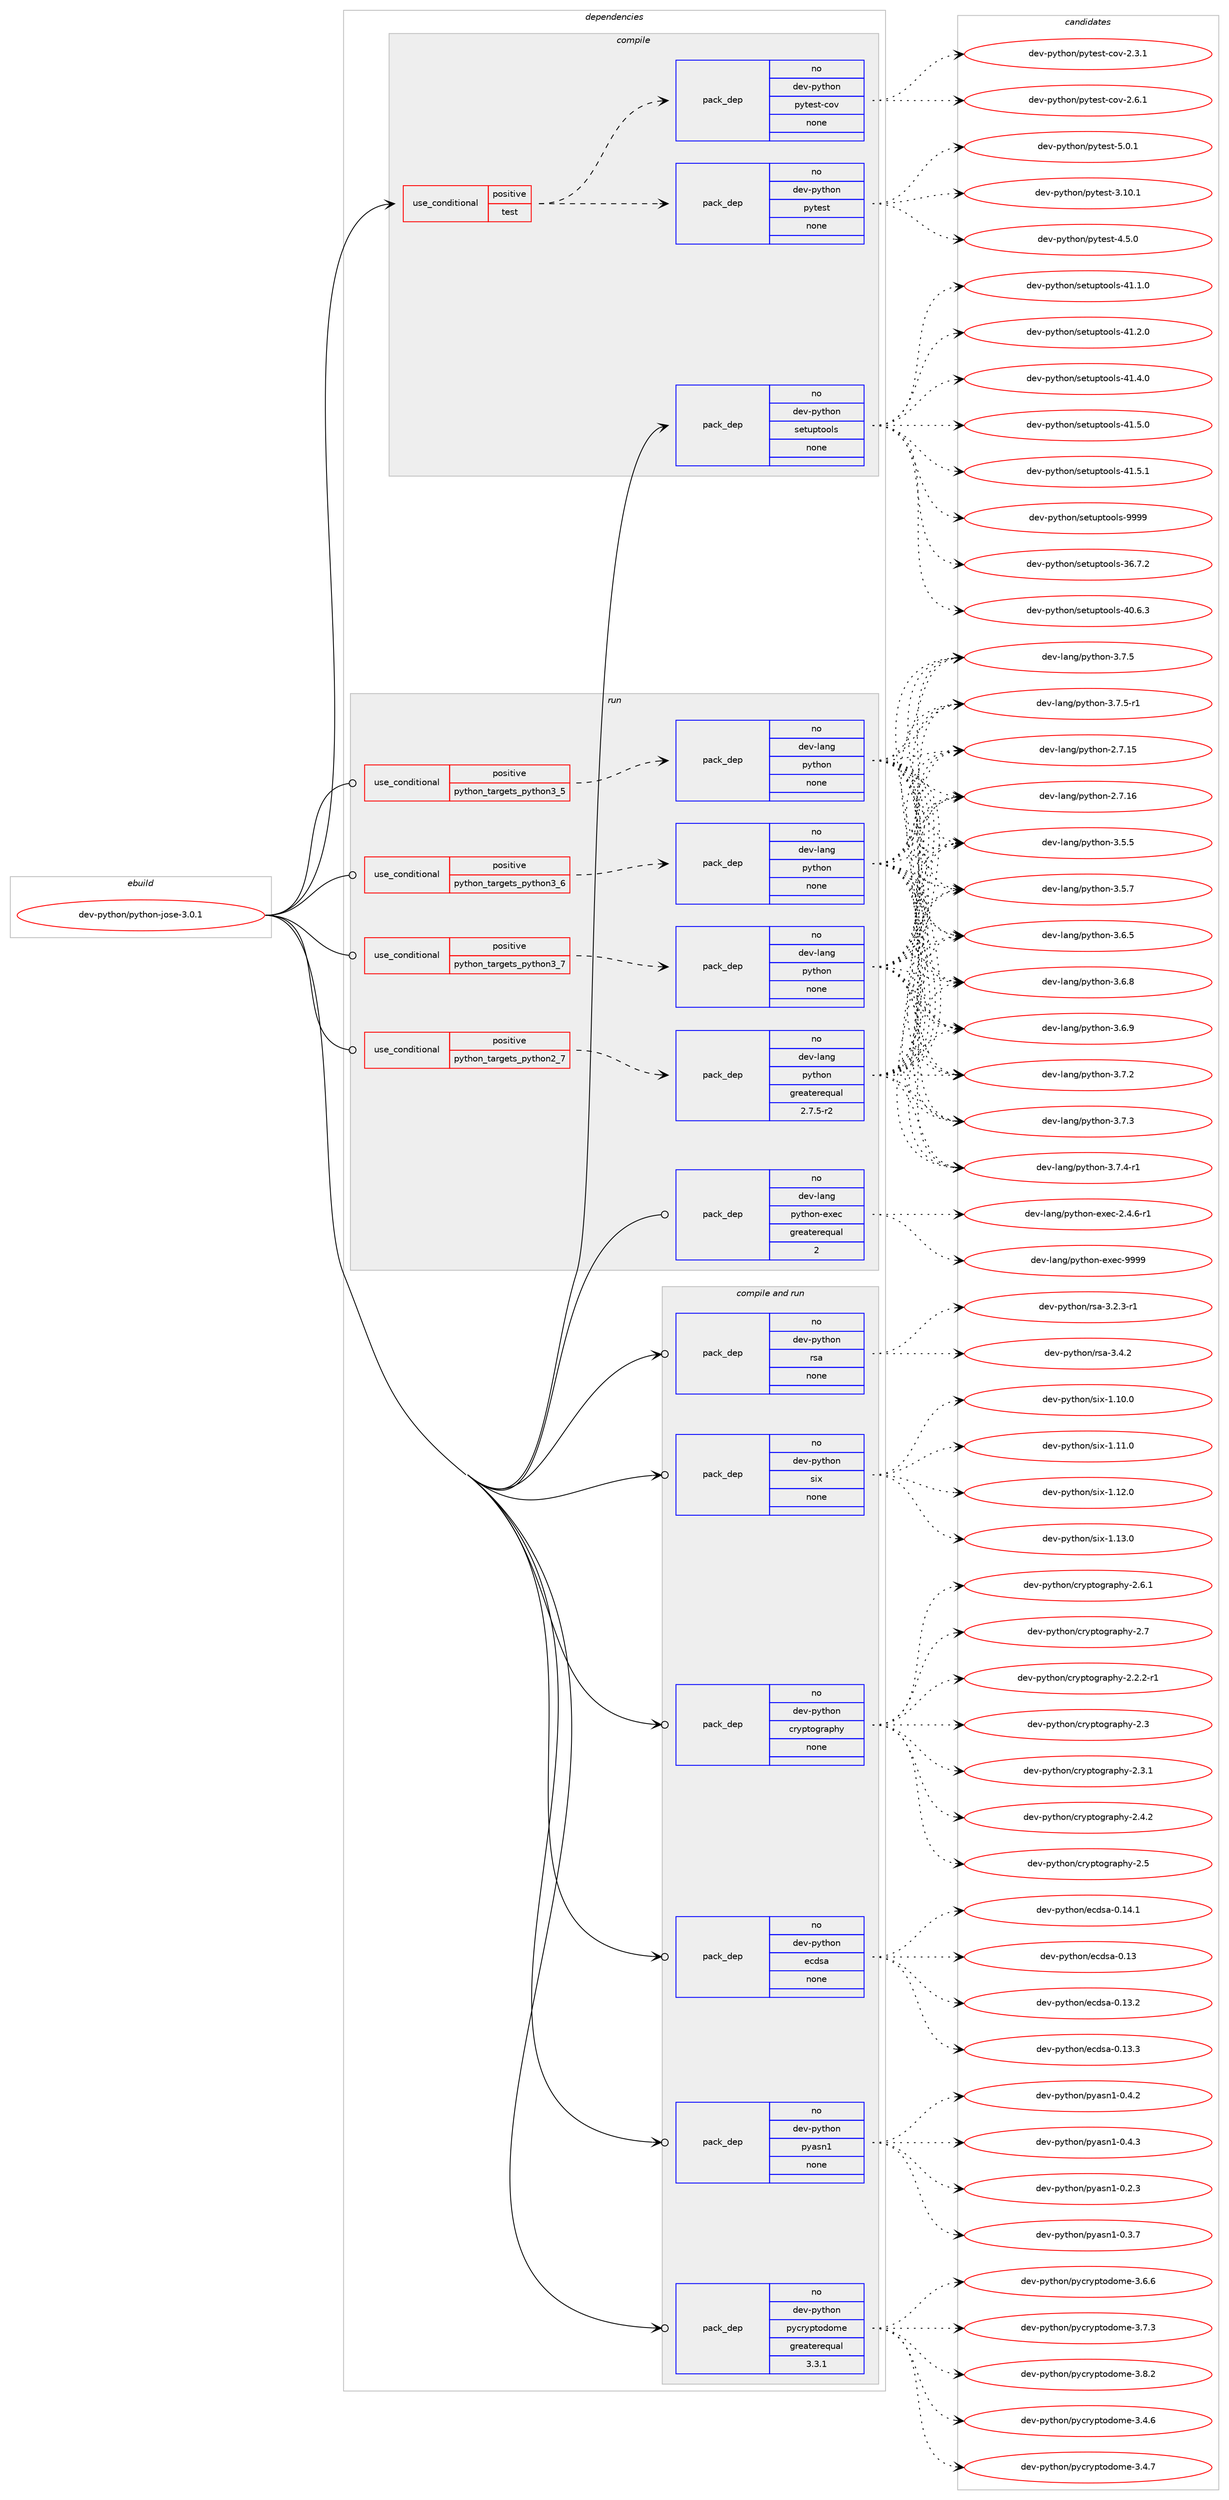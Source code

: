 digraph prolog {

# *************
# Graph options
# *************

newrank=true;
concentrate=true;
compound=true;
graph [rankdir=LR,fontname=Helvetica,fontsize=10,ranksep=1.5];#, ranksep=2.5, nodesep=0.2];
edge  [arrowhead=vee];
node  [fontname=Helvetica,fontsize=10];

# **********
# The ebuild
# **********

subgraph cluster_leftcol {
color=gray;
rank=same;
label=<<i>ebuild</i>>;
id [label="dev-python/python-jose-3.0.1", color=red, width=4, href="../dev-python/python-jose-3.0.1.svg"];
}

# ****************
# The dependencies
# ****************

subgraph cluster_midcol {
color=gray;
label=<<i>dependencies</i>>;
subgraph cluster_compile {
fillcolor="#eeeeee";
style=filled;
label=<<i>compile</i>>;
subgraph cond147607 {
dependency631508 [label=<<TABLE BORDER="0" CELLBORDER="1" CELLSPACING="0" CELLPADDING="4"><TR><TD ROWSPAN="3" CELLPADDING="10">use_conditional</TD></TR><TR><TD>positive</TD></TR><TR><TD>test</TD></TR></TABLE>>, shape=none, color=red];
subgraph pack472030 {
dependency631509 [label=<<TABLE BORDER="0" CELLBORDER="1" CELLSPACING="0" CELLPADDING="4" WIDTH="220"><TR><TD ROWSPAN="6" CELLPADDING="30">pack_dep</TD></TR><TR><TD WIDTH="110">no</TD></TR><TR><TD>dev-python</TD></TR><TR><TD>pytest</TD></TR><TR><TD>none</TD></TR><TR><TD></TD></TR></TABLE>>, shape=none, color=blue];
}
dependency631508:e -> dependency631509:w [weight=20,style="dashed",arrowhead="vee"];
subgraph pack472031 {
dependency631510 [label=<<TABLE BORDER="0" CELLBORDER="1" CELLSPACING="0" CELLPADDING="4" WIDTH="220"><TR><TD ROWSPAN="6" CELLPADDING="30">pack_dep</TD></TR><TR><TD WIDTH="110">no</TD></TR><TR><TD>dev-python</TD></TR><TR><TD>pytest-cov</TD></TR><TR><TD>none</TD></TR><TR><TD></TD></TR></TABLE>>, shape=none, color=blue];
}
dependency631508:e -> dependency631510:w [weight=20,style="dashed",arrowhead="vee"];
}
id:e -> dependency631508:w [weight=20,style="solid",arrowhead="vee"];
subgraph pack472032 {
dependency631511 [label=<<TABLE BORDER="0" CELLBORDER="1" CELLSPACING="0" CELLPADDING="4" WIDTH="220"><TR><TD ROWSPAN="6" CELLPADDING="30">pack_dep</TD></TR><TR><TD WIDTH="110">no</TD></TR><TR><TD>dev-python</TD></TR><TR><TD>setuptools</TD></TR><TR><TD>none</TD></TR><TR><TD></TD></TR></TABLE>>, shape=none, color=blue];
}
id:e -> dependency631511:w [weight=20,style="solid",arrowhead="vee"];
}
subgraph cluster_compileandrun {
fillcolor="#eeeeee";
style=filled;
label=<<i>compile and run</i>>;
subgraph pack472033 {
dependency631512 [label=<<TABLE BORDER="0" CELLBORDER="1" CELLSPACING="0" CELLPADDING="4" WIDTH="220"><TR><TD ROWSPAN="6" CELLPADDING="30">pack_dep</TD></TR><TR><TD WIDTH="110">no</TD></TR><TR><TD>dev-python</TD></TR><TR><TD>cryptography</TD></TR><TR><TD>none</TD></TR><TR><TD></TD></TR></TABLE>>, shape=none, color=blue];
}
id:e -> dependency631512:w [weight=20,style="solid",arrowhead="odotvee"];
subgraph pack472034 {
dependency631513 [label=<<TABLE BORDER="0" CELLBORDER="1" CELLSPACING="0" CELLPADDING="4" WIDTH="220"><TR><TD ROWSPAN="6" CELLPADDING="30">pack_dep</TD></TR><TR><TD WIDTH="110">no</TD></TR><TR><TD>dev-python</TD></TR><TR><TD>ecdsa</TD></TR><TR><TD>none</TD></TR><TR><TD></TD></TR></TABLE>>, shape=none, color=blue];
}
id:e -> dependency631513:w [weight=20,style="solid",arrowhead="odotvee"];
subgraph pack472035 {
dependency631514 [label=<<TABLE BORDER="0" CELLBORDER="1" CELLSPACING="0" CELLPADDING="4" WIDTH="220"><TR><TD ROWSPAN="6" CELLPADDING="30">pack_dep</TD></TR><TR><TD WIDTH="110">no</TD></TR><TR><TD>dev-python</TD></TR><TR><TD>pyasn1</TD></TR><TR><TD>none</TD></TR><TR><TD></TD></TR></TABLE>>, shape=none, color=blue];
}
id:e -> dependency631514:w [weight=20,style="solid",arrowhead="odotvee"];
subgraph pack472036 {
dependency631515 [label=<<TABLE BORDER="0" CELLBORDER="1" CELLSPACING="0" CELLPADDING="4" WIDTH="220"><TR><TD ROWSPAN="6" CELLPADDING="30">pack_dep</TD></TR><TR><TD WIDTH="110">no</TD></TR><TR><TD>dev-python</TD></TR><TR><TD>pycryptodome</TD></TR><TR><TD>greaterequal</TD></TR><TR><TD>3.3.1</TD></TR></TABLE>>, shape=none, color=blue];
}
id:e -> dependency631515:w [weight=20,style="solid",arrowhead="odotvee"];
subgraph pack472037 {
dependency631516 [label=<<TABLE BORDER="0" CELLBORDER="1" CELLSPACING="0" CELLPADDING="4" WIDTH="220"><TR><TD ROWSPAN="6" CELLPADDING="30">pack_dep</TD></TR><TR><TD WIDTH="110">no</TD></TR><TR><TD>dev-python</TD></TR><TR><TD>rsa</TD></TR><TR><TD>none</TD></TR><TR><TD></TD></TR></TABLE>>, shape=none, color=blue];
}
id:e -> dependency631516:w [weight=20,style="solid",arrowhead="odotvee"];
subgraph pack472038 {
dependency631517 [label=<<TABLE BORDER="0" CELLBORDER="1" CELLSPACING="0" CELLPADDING="4" WIDTH="220"><TR><TD ROWSPAN="6" CELLPADDING="30">pack_dep</TD></TR><TR><TD WIDTH="110">no</TD></TR><TR><TD>dev-python</TD></TR><TR><TD>six</TD></TR><TR><TD>none</TD></TR><TR><TD></TD></TR></TABLE>>, shape=none, color=blue];
}
id:e -> dependency631517:w [weight=20,style="solid",arrowhead="odotvee"];
}
subgraph cluster_run {
fillcolor="#eeeeee";
style=filled;
label=<<i>run</i>>;
subgraph cond147608 {
dependency631518 [label=<<TABLE BORDER="0" CELLBORDER="1" CELLSPACING="0" CELLPADDING="4"><TR><TD ROWSPAN="3" CELLPADDING="10">use_conditional</TD></TR><TR><TD>positive</TD></TR><TR><TD>python_targets_python2_7</TD></TR></TABLE>>, shape=none, color=red];
subgraph pack472039 {
dependency631519 [label=<<TABLE BORDER="0" CELLBORDER="1" CELLSPACING="0" CELLPADDING="4" WIDTH="220"><TR><TD ROWSPAN="6" CELLPADDING="30">pack_dep</TD></TR><TR><TD WIDTH="110">no</TD></TR><TR><TD>dev-lang</TD></TR><TR><TD>python</TD></TR><TR><TD>greaterequal</TD></TR><TR><TD>2.7.5-r2</TD></TR></TABLE>>, shape=none, color=blue];
}
dependency631518:e -> dependency631519:w [weight=20,style="dashed",arrowhead="vee"];
}
id:e -> dependency631518:w [weight=20,style="solid",arrowhead="odot"];
subgraph cond147609 {
dependency631520 [label=<<TABLE BORDER="0" CELLBORDER="1" CELLSPACING="0" CELLPADDING="4"><TR><TD ROWSPAN="3" CELLPADDING="10">use_conditional</TD></TR><TR><TD>positive</TD></TR><TR><TD>python_targets_python3_5</TD></TR></TABLE>>, shape=none, color=red];
subgraph pack472040 {
dependency631521 [label=<<TABLE BORDER="0" CELLBORDER="1" CELLSPACING="0" CELLPADDING="4" WIDTH="220"><TR><TD ROWSPAN="6" CELLPADDING="30">pack_dep</TD></TR><TR><TD WIDTH="110">no</TD></TR><TR><TD>dev-lang</TD></TR><TR><TD>python</TD></TR><TR><TD>none</TD></TR><TR><TD></TD></TR></TABLE>>, shape=none, color=blue];
}
dependency631520:e -> dependency631521:w [weight=20,style="dashed",arrowhead="vee"];
}
id:e -> dependency631520:w [weight=20,style="solid",arrowhead="odot"];
subgraph cond147610 {
dependency631522 [label=<<TABLE BORDER="0" CELLBORDER="1" CELLSPACING="0" CELLPADDING="4"><TR><TD ROWSPAN="3" CELLPADDING="10">use_conditional</TD></TR><TR><TD>positive</TD></TR><TR><TD>python_targets_python3_6</TD></TR></TABLE>>, shape=none, color=red];
subgraph pack472041 {
dependency631523 [label=<<TABLE BORDER="0" CELLBORDER="1" CELLSPACING="0" CELLPADDING="4" WIDTH="220"><TR><TD ROWSPAN="6" CELLPADDING="30">pack_dep</TD></TR><TR><TD WIDTH="110">no</TD></TR><TR><TD>dev-lang</TD></TR><TR><TD>python</TD></TR><TR><TD>none</TD></TR><TR><TD></TD></TR></TABLE>>, shape=none, color=blue];
}
dependency631522:e -> dependency631523:w [weight=20,style="dashed",arrowhead="vee"];
}
id:e -> dependency631522:w [weight=20,style="solid",arrowhead="odot"];
subgraph cond147611 {
dependency631524 [label=<<TABLE BORDER="0" CELLBORDER="1" CELLSPACING="0" CELLPADDING="4"><TR><TD ROWSPAN="3" CELLPADDING="10">use_conditional</TD></TR><TR><TD>positive</TD></TR><TR><TD>python_targets_python3_7</TD></TR></TABLE>>, shape=none, color=red];
subgraph pack472042 {
dependency631525 [label=<<TABLE BORDER="0" CELLBORDER="1" CELLSPACING="0" CELLPADDING="4" WIDTH="220"><TR><TD ROWSPAN="6" CELLPADDING="30">pack_dep</TD></TR><TR><TD WIDTH="110">no</TD></TR><TR><TD>dev-lang</TD></TR><TR><TD>python</TD></TR><TR><TD>none</TD></TR><TR><TD></TD></TR></TABLE>>, shape=none, color=blue];
}
dependency631524:e -> dependency631525:w [weight=20,style="dashed",arrowhead="vee"];
}
id:e -> dependency631524:w [weight=20,style="solid",arrowhead="odot"];
subgraph pack472043 {
dependency631526 [label=<<TABLE BORDER="0" CELLBORDER="1" CELLSPACING="0" CELLPADDING="4" WIDTH="220"><TR><TD ROWSPAN="6" CELLPADDING="30">pack_dep</TD></TR><TR><TD WIDTH="110">no</TD></TR><TR><TD>dev-lang</TD></TR><TR><TD>python-exec</TD></TR><TR><TD>greaterequal</TD></TR><TR><TD>2</TD></TR></TABLE>>, shape=none, color=blue];
}
id:e -> dependency631526:w [weight=20,style="solid",arrowhead="odot"];
}
}

# **************
# The candidates
# **************

subgraph cluster_choices {
rank=same;
color=gray;
label=<<i>candidates</i>>;

subgraph choice472030 {
color=black;
nodesep=1;
choice100101118451121211161041111104711212111610111511645514649484649 [label="dev-python/pytest-3.10.1", color=red, width=4,href="../dev-python/pytest-3.10.1.svg"];
choice1001011184511212111610411111047112121116101115116455246534648 [label="dev-python/pytest-4.5.0", color=red, width=4,href="../dev-python/pytest-4.5.0.svg"];
choice1001011184511212111610411111047112121116101115116455346484649 [label="dev-python/pytest-5.0.1", color=red, width=4,href="../dev-python/pytest-5.0.1.svg"];
dependency631509:e -> choice100101118451121211161041111104711212111610111511645514649484649:w [style=dotted,weight="100"];
dependency631509:e -> choice1001011184511212111610411111047112121116101115116455246534648:w [style=dotted,weight="100"];
dependency631509:e -> choice1001011184511212111610411111047112121116101115116455346484649:w [style=dotted,weight="100"];
}
subgraph choice472031 {
color=black;
nodesep=1;
choice10010111845112121116104111110471121211161011151164599111118455046514649 [label="dev-python/pytest-cov-2.3.1", color=red, width=4,href="../dev-python/pytest-cov-2.3.1.svg"];
choice10010111845112121116104111110471121211161011151164599111118455046544649 [label="dev-python/pytest-cov-2.6.1", color=red, width=4,href="../dev-python/pytest-cov-2.6.1.svg"];
dependency631510:e -> choice10010111845112121116104111110471121211161011151164599111118455046514649:w [style=dotted,weight="100"];
dependency631510:e -> choice10010111845112121116104111110471121211161011151164599111118455046544649:w [style=dotted,weight="100"];
}
subgraph choice472032 {
color=black;
nodesep=1;
choice100101118451121211161041111104711510111611711211611111110811545515446554650 [label="dev-python/setuptools-36.7.2", color=red, width=4,href="../dev-python/setuptools-36.7.2.svg"];
choice100101118451121211161041111104711510111611711211611111110811545524846544651 [label="dev-python/setuptools-40.6.3", color=red, width=4,href="../dev-python/setuptools-40.6.3.svg"];
choice100101118451121211161041111104711510111611711211611111110811545524946494648 [label="dev-python/setuptools-41.1.0", color=red, width=4,href="../dev-python/setuptools-41.1.0.svg"];
choice100101118451121211161041111104711510111611711211611111110811545524946504648 [label="dev-python/setuptools-41.2.0", color=red, width=4,href="../dev-python/setuptools-41.2.0.svg"];
choice100101118451121211161041111104711510111611711211611111110811545524946524648 [label="dev-python/setuptools-41.4.0", color=red, width=4,href="../dev-python/setuptools-41.4.0.svg"];
choice100101118451121211161041111104711510111611711211611111110811545524946534648 [label="dev-python/setuptools-41.5.0", color=red, width=4,href="../dev-python/setuptools-41.5.0.svg"];
choice100101118451121211161041111104711510111611711211611111110811545524946534649 [label="dev-python/setuptools-41.5.1", color=red, width=4,href="../dev-python/setuptools-41.5.1.svg"];
choice10010111845112121116104111110471151011161171121161111111081154557575757 [label="dev-python/setuptools-9999", color=red, width=4,href="../dev-python/setuptools-9999.svg"];
dependency631511:e -> choice100101118451121211161041111104711510111611711211611111110811545515446554650:w [style=dotted,weight="100"];
dependency631511:e -> choice100101118451121211161041111104711510111611711211611111110811545524846544651:w [style=dotted,weight="100"];
dependency631511:e -> choice100101118451121211161041111104711510111611711211611111110811545524946494648:w [style=dotted,weight="100"];
dependency631511:e -> choice100101118451121211161041111104711510111611711211611111110811545524946504648:w [style=dotted,weight="100"];
dependency631511:e -> choice100101118451121211161041111104711510111611711211611111110811545524946524648:w [style=dotted,weight="100"];
dependency631511:e -> choice100101118451121211161041111104711510111611711211611111110811545524946534648:w [style=dotted,weight="100"];
dependency631511:e -> choice100101118451121211161041111104711510111611711211611111110811545524946534649:w [style=dotted,weight="100"];
dependency631511:e -> choice10010111845112121116104111110471151011161171121161111111081154557575757:w [style=dotted,weight="100"];
}
subgraph choice472033 {
color=black;
nodesep=1;
choice100101118451121211161041111104799114121112116111103114971121041214550465046504511449 [label="dev-python/cryptography-2.2.2-r1", color=red, width=4,href="../dev-python/cryptography-2.2.2-r1.svg"];
choice1001011184511212111610411111047991141211121161111031149711210412145504651 [label="dev-python/cryptography-2.3", color=red, width=4,href="../dev-python/cryptography-2.3.svg"];
choice10010111845112121116104111110479911412111211611110311497112104121455046514649 [label="dev-python/cryptography-2.3.1", color=red, width=4,href="../dev-python/cryptography-2.3.1.svg"];
choice10010111845112121116104111110479911412111211611110311497112104121455046524650 [label="dev-python/cryptography-2.4.2", color=red, width=4,href="../dev-python/cryptography-2.4.2.svg"];
choice1001011184511212111610411111047991141211121161111031149711210412145504653 [label="dev-python/cryptography-2.5", color=red, width=4,href="../dev-python/cryptography-2.5.svg"];
choice10010111845112121116104111110479911412111211611110311497112104121455046544649 [label="dev-python/cryptography-2.6.1", color=red, width=4,href="../dev-python/cryptography-2.6.1.svg"];
choice1001011184511212111610411111047991141211121161111031149711210412145504655 [label="dev-python/cryptography-2.7", color=red, width=4,href="../dev-python/cryptography-2.7.svg"];
dependency631512:e -> choice100101118451121211161041111104799114121112116111103114971121041214550465046504511449:w [style=dotted,weight="100"];
dependency631512:e -> choice1001011184511212111610411111047991141211121161111031149711210412145504651:w [style=dotted,weight="100"];
dependency631512:e -> choice10010111845112121116104111110479911412111211611110311497112104121455046514649:w [style=dotted,weight="100"];
dependency631512:e -> choice10010111845112121116104111110479911412111211611110311497112104121455046524650:w [style=dotted,weight="100"];
dependency631512:e -> choice1001011184511212111610411111047991141211121161111031149711210412145504653:w [style=dotted,weight="100"];
dependency631512:e -> choice10010111845112121116104111110479911412111211611110311497112104121455046544649:w [style=dotted,weight="100"];
dependency631512:e -> choice1001011184511212111610411111047991141211121161111031149711210412145504655:w [style=dotted,weight="100"];
}
subgraph choice472034 {
color=black;
nodesep=1;
choice100101118451121211161041111104710199100115974548464951 [label="dev-python/ecdsa-0.13", color=red, width=4,href="../dev-python/ecdsa-0.13.svg"];
choice1001011184511212111610411111047101991001159745484649514650 [label="dev-python/ecdsa-0.13.2", color=red, width=4,href="../dev-python/ecdsa-0.13.2.svg"];
choice1001011184511212111610411111047101991001159745484649514651 [label="dev-python/ecdsa-0.13.3", color=red, width=4,href="../dev-python/ecdsa-0.13.3.svg"];
choice1001011184511212111610411111047101991001159745484649524649 [label="dev-python/ecdsa-0.14.1", color=red, width=4,href="../dev-python/ecdsa-0.14.1.svg"];
dependency631513:e -> choice100101118451121211161041111104710199100115974548464951:w [style=dotted,weight="100"];
dependency631513:e -> choice1001011184511212111610411111047101991001159745484649514650:w [style=dotted,weight="100"];
dependency631513:e -> choice1001011184511212111610411111047101991001159745484649514651:w [style=dotted,weight="100"];
dependency631513:e -> choice1001011184511212111610411111047101991001159745484649524649:w [style=dotted,weight="100"];
}
subgraph choice472035 {
color=black;
nodesep=1;
choice10010111845112121116104111110471121219711511049454846504651 [label="dev-python/pyasn1-0.2.3", color=red, width=4,href="../dev-python/pyasn1-0.2.3.svg"];
choice10010111845112121116104111110471121219711511049454846514655 [label="dev-python/pyasn1-0.3.7", color=red, width=4,href="../dev-python/pyasn1-0.3.7.svg"];
choice10010111845112121116104111110471121219711511049454846524650 [label="dev-python/pyasn1-0.4.2", color=red, width=4,href="../dev-python/pyasn1-0.4.2.svg"];
choice10010111845112121116104111110471121219711511049454846524651 [label="dev-python/pyasn1-0.4.3", color=red, width=4,href="../dev-python/pyasn1-0.4.3.svg"];
dependency631514:e -> choice10010111845112121116104111110471121219711511049454846504651:w [style=dotted,weight="100"];
dependency631514:e -> choice10010111845112121116104111110471121219711511049454846514655:w [style=dotted,weight="100"];
dependency631514:e -> choice10010111845112121116104111110471121219711511049454846524650:w [style=dotted,weight="100"];
dependency631514:e -> choice10010111845112121116104111110471121219711511049454846524651:w [style=dotted,weight="100"];
}
subgraph choice472036 {
color=black;
nodesep=1;
choice100101118451121211161041111104711212199114121112116111100111109101455146524654 [label="dev-python/pycryptodome-3.4.6", color=red, width=4,href="../dev-python/pycryptodome-3.4.6.svg"];
choice100101118451121211161041111104711212199114121112116111100111109101455146524655 [label="dev-python/pycryptodome-3.4.7", color=red, width=4,href="../dev-python/pycryptodome-3.4.7.svg"];
choice100101118451121211161041111104711212199114121112116111100111109101455146544654 [label="dev-python/pycryptodome-3.6.6", color=red, width=4,href="../dev-python/pycryptodome-3.6.6.svg"];
choice100101118451121211161041111104711212199114121112116111100111109101455146554651 [label="dev-python/pycryptodome-3.7.3", color=red, width=4,href="../dev-python/pycryptodome-3.7.3.svg"];
choice100101118451121211161041111104711212199114121112116111100111109101455146564650 [label="dev-python/pycryptodome-3.8.2", color=red, width=4,href="../dev-python/pycryptodome-3.8.2.svg"];
dependency631515:e -> choice100101118451121211161041111104711212199114121112116111100111109101455146524654:w [style=dotted,weight="100"];
dependency631515:e -> choice100101118451121211161041111104711212199114121112116111100111109101455146524655:w [style=dotted,weight="100"];
dependency631515:e -> choice100101118451121211161041111104711212199114121112116111100111109101455146544654:w [style=dotted,weight="100"];
dependency631515:e -> choice100101118451121211161041111104711212199114121112116111100111109101455146554651:w [style=dotted,weight="100"];
dependency631515:e -> choice100101118451121211161041111104711212199114121112116111100111109101455146564650:w [style=dotted,weight="100"];
}
subgraph choice472037 {
color=black;
nodesep=1;
choice1001011184511212111610411111047114115974551465046514511449 [label="dev-python/rsa-3.2.3-r1", color=red, width=4,href="../dev-python/rsa-3.2.3-r1.svg"];
choice100101118451121211161041111104711411597455146524650 [label="dev-python/rsa-3.4.2", color=red, width=4,href="../dev-python/rsa-3.4.2.svg"];
dependency631516:e -> choice1001011184511212111610411111047114115974551465046514511449:w [style=dotted,weight="100"];
dependency631516:e -> choice100101118451121211161041111104711411597455146524650:w [style=dotted,weight="100"];
}
subgraph choice472038 {
color=black;
nodesep=1;
choice100101118451121211161041111104711510512045494649484648 [label="dev-python/six-1.10.0", color=red, width=4,href="../dev-python/six-1.10.0.svg"];
choice100101118451121211161041111104711510512045494649494648 [label="dev-python/six-1.11.0", color=red, width=4,href="../dev-python/six-1.11.0.svg"];
choice100101118451121211161041111104711510512045494649504648 [label="dev-python/six-1.12.0", color=red, width=4,href="../dev-python/six-1.12.0.svg"];
choice100101118451121211161041111104711510512045494649514648 [label="dev-python/six-1.13.0", color=red, width=4,href="../dev-python/six-1.13.0.svg"];
dependency631517:e -> choice100101118451121211161041111104711510512045494649484648:w [style=dotted,weight="100"];
dependency631517:e -> choice100101118451121211161041111104711510512045494649494648:w [style=dotted,weight="100"];
dependency631517:e -> choice100101118451121211161041111104711510512045494649504648:w [style=dotted,weight="100"];
dependency631517:e -> choice100101118451121211161041111104711510512045494649514648:w [style=dotted,weight="100"];
}
subgraph choice472039 {
color=black;
nodesep=1;
choice10010111845108971101034711212111610411111045504655464953 [label="dev-lang/python-2.7.15", color=red, width=4,href="../dev-lang/python-2.7.15.svg"];
choice10010111845108971101034711212111610411111045504655464954 [label="dev-lang/python-2.7.16", color=red, width=4,href="../dev-lang/python-2.7.16.svg"];
choice100101118451089711010347112121116104111110455146534653 [label="dev-lang/python-3.5.5", color=red, width=4,href="../dev-lang/python-3.5.5.svg"];
choice100101118451089711010347112121116104111110455146534655 [label="dev-lang/python-3.5.7", color=red, width=4,href="../dev-lang/python-3.5.7.svg"];
choice100101118451089711010347112121116104111110455146544653 [label="dev-lang/python-3.6.5", color=red, width=4,href="../dev-lang/python-3.6.5.svg"];
choice100101118451089711010347112121116104111110455146544656 [label="dev-lang/python-3.6.8", color=red, width=4,href="../dev-lang/python-3.6.8.svg"];
choice100101118451089711010347112121116104111110455146544657 [label="dev-lang/python-3.6.9", color=red, width=4,href="../dev-lang/python-3.6.9.svg"];
choice100101118451089711010347112121116104111110455146554650 [label="dev-lang/python-3.7.2", color=red, width=4,href="../dev-lang/python-3.7.2.svg"];
choice100101118451089711010347112121116104111110455146554651 [label="dev-lang/python-3.7.3", color=red, width=4,href="../dev-lang/python-3.7.3.svg"];
choice1001011184510897110103471121211161041111104551465546524511449 [label="dev-lang/python-3.7.4-r1", color=red, width=4,href="../dev-lang/python-3.7.4-r1.svg"];
choice100101118451089711010347112121116104111110455146554653 [label="dev-lang/python-3.7.5", color=red, width=4,href="../dev-lang/python-3.7.5.svg"];
choice1001011184510897110103471121211161041111104551465546534511449 [label="dev-lang/python-3.7.5-r1", color=red, width=4,href="../dev-lang/python-3.7.5-r1.svg"];
dependency631519:e -> choice10010111845108971101034711212111610411111045504655464953:w [style=dotted,weight="100"];
dependency631519:e -> choice10010111845108971101034711212111610411111045504655464954:w [style=dotted,weight="100"];
dependency631519:e -> choice100101118451089711010347112121116104111110455146534653:w [style=dotted,weight="100"];
dependency631519:e -> choice100101118451089711010347112121116104111110455146534655:w [style=dotted,weight="100"];
dependency631519:e -> choice100101118451089711010347112121116104111110455146544653:w [style=dotted,weight="100"];
dependency631519:e -> choice100101118451089711010347112121116104111110455146544656:w [style=dotted,weight="100"];
dependency631519:e -> choice100101118451089711010347112121116104111110455146544657:w [style=dotted,weight="100"];
dependency631519:e -> choice100101118451089711010347112121116104111110455146554650:w [style=dotted,weight="100"];
dependency631519:e -> choice100101118451089711010347112121116104111110455146554651:w [style=dotted,weight="100"];
dependency631519:e -> choice1001011184510897110103471121211161041111104551465546524511449:w [style=dotted,weight="100"];
dependency631519:e -> choice100101118451089711010347112121116104111110455146554653:w [style=dotted,weight="100"];
dependency631519:e -> choice1001011184510897110103471121211161041111104551465546534511449:w [style=dotted,weight="100"];
}
subgraph choice472040 {
color=black;
nodesep=1;
choice10010111845108971101034711212111610411111045504655464953 [label="dev-lang/python-2.7.15", color=red, width=4,href="../dev-lang/python-2.7.15.svg"];
choice10010111845108971101034711212111610411111045504655464954 [label="dev-lang/python-2.7.16", color=red, width=4,href="../dev-lang/python-2.7.16.svg"];
choice100101118451089711010347112121116104111110455146534653 [label="dev-lang/python-3.5.5", color=red, width=4,href="../dev-lang/python-3.5.5.svg"];
choice100101118451089711010347112121116104111110455146534655 [label="dev-lang/python-3.5.7", color=red, width=4,href="../dev-lang/python-3.5.7.svg"];
choice100101118451089711010347112121116104111110455146544653 [label="dev-lang/python-3.6.5", color=red, width=4,href="../dev-lang/python-3.6.5.svg"];
choice100101118451089711010347112121116104111110455146544656 [label="dev-lang/python-3.6.8", color=red, width=4,href="../dev-lang/python-3.6.8.svg"];
choice100101118451089711010347112121116104111110455146544657 [label="dev-lang/python-3.6.9", color=red, width=4,href="../dev-lang/python-3.6.9.svg"];
choice100101118451089711010347112121116104111110455146554650 [label="dev-lang/python-3.7.2", color=red, width=4,href="../dev-lang/python-3.7.2.svg"];
choice100101118451089711010347112121116104111110455146554651 [label="dev-lang/python-3.7.3", color=red, width=4,href="../dev-lang/python-3.7.3.svg"];
choice1001011184510897110103471121211161041111104551465546524511449 [label="dev-lang/python-3.7.4-r1", color=red, width=4,href="../dev-lang/python-3.7.4-r1.svg"];
choice100101118451089711010347112121116104111110455146554653 [label="dev-lang/python-3.7.5", color=red, width=4,href="../dev-lang/python-3.7.5.svg"];
choice1001011184510897110103471121211161041111104551465546534511449 [label="dev-lang/python-3.7.5-r1", color=red, width=4,href="../dev-lang/python-3.7.5-r1.svg"];
dependency631521:e -> choice10010111845108971101034711212111610411111045504655464953:w [style=dotted,weight="100"];
dependency631521:e -> choice10010111845108971101034711212111610411111045504655464954:w [style=dotted,weight="100"];
dependency631521:e -> choice100101118451089711010347112121116104111110455146534653:w [style=dotted,weight="100"];
dependency631521:e -> choice100101118451089711010347112121116104111110455146534655:w [style=dotted,weight="100"];
dependency631521:e -> choice100101118451089711010347112121116104111110455146544653:w [style=dotted,weight="100"];
dependency631521:e -> choice100101118451089711010347112121116104111110455146544656:w [style=dotted,weight="100"];
dependency631521:e -> choice100101118451089711010347112121116104111110455146544657:w [style=dotted,weight="100"];
dependency631521:e -> choice100101118451089711010347112121116104111110455146554650:w [style=dotted,weight="100"];
dependency631521:e -> choice100101118451089711010347112121116104111110455146554651:w [style=dotted,weight="100"];
dependency631521:e -> choice1001011184510897110103471121211161041111104551465546524511449:w [style=dotted,weight="100"];
dependency631521:e -> choice100101118451089711010347112121116104111110455146554653:w [style=dotted,weight="100"];
dependency631521:e -> choice1001011184510897110103471121211161041111104551465546534511449:w [style=dotted,weight="100"];
}
subgraph choice472041 {
color=black;
nodesep=1;
choice10010111845108971101034711212111610411111045504655464953 [label="dev-lang/python-2.7.15", color=red, width=4,href="../dev-lang/python-2.7.15.svg"];
choice10010111845108971101034711212111610411111045504655464954 [label="dev-lang/python-2.7.16", color=red, width=4,href="../dev-lang/python-2.7.16.svg"];
choice100101118451089711010347112121116104111110455146534653 [label="dev-lang/python-3.5.5", color=red, width=4,href="../dev-lang/python-3.5.5.svg"];
choice100101118451089711010347112121116104111110455146534655 [label="dev-lang/python-3.5.7", color=red, width=4,href="../dev-lang/python-3.5.7.svg"];
choice100101118451089711010347112121116104111110455146544653 [label="dev-lang/python-3.6.5", color=red, width=4,href="../dev-lang/python-3.6.5.svg"];
choice100101118451089711010347112121116104111110455146544656 [label="dev-lang/python-3.6.8", color=red, width=4,href="../dev-lang/python-3.6.8.svg"];
choice100101118451089711010347112121116104111110455146544657 [label="dev-lang/python-3.6.9", color=red, width=4,href="../dev-lang/python-3.6.9.svg"];
choice100101118451089711010347112121116104111110455146554650 [label="dev-lang/python-3.7.2", color=red, width=4,href="../dev-lang/python-3.7.2.svg"];
choice100101118451089711010347112121116104111110455146554651 [label="dev-lang/python-3.7.3", color=red, width=4,href="../dev-lang/python-3.7.3.svg"];
choice1001011184510897110103471121211161041111104551465546524511449 [label="dev-lang/python-3.7.4-r1", color=red, width=4,href="../dev-lang/python-3.7.4-r1.svg"];
choice100101118451089711010347112121116104111110455146554653 [label="dev-lang/python-3.7.5", color=red, width=4,href="../dev-lang/python-3.7.5.svg"];
choice1001011184510897110103471121211161041111104551465546534511449 [label="dev-lang/python-3.7.5-r1", color=red, width=4,href="../dev-lang/python-3.7.5-r1.svg"];
dependency631523:e -> choice10010111845108971101034711212111610411111045504655464953:w [style=dotted,weight="100"];
dependency631523:e -> choice10010111845108971101034711212111610411111045504655464954:w [style=dotted,weight="100"];
dependency631523:e -> choice100101118451089711010347112121116104111110455146534653:w [style=dotted,weight="100"];
dependency631523:e -> choice100101118451089711010347112121116104111110455146534655:w [style=dotted,weight="100"];
dependency631523:e -> choice100101118451089711010347112121116104111110455146544653:w [style=dotted,weight="100"];
dependency631523:e -> choice100101118451089711010347112121116104111110455146544656:w [style=dotted,weight="100"];
dependency631523:e -> choice100101118451089711010347112121116104111110455146544657:w [style=dotted,weight="100"];
dependency631523:e -> choice100101118451089711010347112121116104111110455146554650:w [style=dotted,weight="100"];
dependency631523:e -> choice100101118451089711010347112121116104111110455146554651:w [style=dotted,weight="100"];
dependency631523:e -> choice1001011184510897110103471121211161041111104551465546524511449:w [style=dotted,weight="100"];
dependency631523:e -> choice100101118451089711010347112121116104111110455146554653:w [style=dotted,weight="100"];
dependency631523:e -> choice1001011184510897110103471121211161041111104551465546534511449:w [style=dotted,weight="100"];
}
subgraph choice472042 {
color=black;
nodesep=1;
choice10010111845108971101034711212111610411111045504655464953 [label="dev-lang/python-2.7.15", color=red, width=4,href="../dev-lang/python-2.7.15.svg"];
choice10010111845108971101034711212111610411111045504655464954 [label="dev-lang/python-2.7.16", color=red, width=4,href="../dev-lang/python-2.7.16.svg"];
choice100101118451089711010347112121116104111110455146534653 [label="dev-lang/python-3.5.5", color=red, width=4,href="../dev-lang/python-3.5.5.svg"];
choice100101118451089711010347112121116104111110455146534655 [label="dev-lang/python-3.5.7", color=red, width=4,href="../dev-lang/python-3.5.7.svg"];
choice100101118451089711010347112121116104111110455146544653 [label="dev-lang/python-3.6.5", color=red, width=4,href="../dev-lang/python-3.6.5.svg"];
choice100101118451089711010347112121116104111110455146544656 [label="dev-lang/python-3.6.8", color=red, width=4,href="../dev-lang/python-3.6.8.svg"];
choice100101118451089711010347112121116104111110455146544657 [label="dev-lang/python-3.6.9", color=red, width=4,href="../dev-lang/python-3.6.9.svg"];
choice100101118451089711010347112121116104111110455146554650 [label="dev-lang/python-3.7.2", color=red, width=4,href="../dev-lang/python-3.7.2.svg"];
choice100101118451089711010347112121116104111110455146554651 [label="dev-lang/python-3.7.3", color=red, width=4,href="../dev-lang/python-3.7.3.svg"];
choice1001011184510897110103471121211161041111104551465546524511449 [label="dev-lang/python-3.7.4-r1", color=red, width=4,href="../dev-lang/python-3.7.4-r1.svg"];
choice100101118451089711010347112121116104111110455146554653 [label="dev-lang/python-3.7.5", color=red, width=4,href="../dev-lang/python-3.7.5.svg"];
choice1001011184510897110103471121211161041111104551465546534511449 [label="dev-lang/python-3.7.5-r1", color=red, width=4,href="../dev-lang/python-3.7.5-r1.svg"];
dependency631525:e -> choice10010111845108971101034711212111610411111045504655464953:w [style=dotted,weight="100"];
dependency631525:e -> choice10010111845108971101034711212111610411111045504655464954:w [style=dotted,weight="100"];
dependency631525:e -> choice100101118451089711010347112121116104111110455146534653:w [style=dotted,weight="100"];
dependency631525:e -> choice100101118451089711010347112121116104111110455146534655:w [style=dotted,weight="100"];
dependency631525:e -> choice100101118451089711010347112121116104111110455146544653:w [style=dotted,weight="100"];
dependency631525:e -> choice100101118451089711010347112121116104111110455146544656:w [style=dotted,weight="100"];
dependency631525:e -> choice100101118451089711010347112121116104111110455146544657:w [style=dotted,weight="100"];
dependency631525:e -> choice100101118451089711010347112121116104111110455146554650:w [style=dotted,weight="100"];
dependency631525:e -> choice100101118451089711010347112121116104111110455146554651:w [style=dotted,weight="100"];
dependency631525:e -> choice1001011184510897110103471121211161041111104551465546524511449:w [style=dotted,weight="100"];
dependency631525:e -> choice100101118451089711010347112121116104111110455146554653:w [style=dotted,weight="100"];
dependency631525:e -> choice1001011184510897110103471121211161041111104551465546534511449:w [style=dotted,weight="100"];
}
subgraph choice472043 {
color=black;
nodesep=1;
choice10010111845108971101034711212111610411111045101120101994550465246544511449 [label="dev-lang/python-exec-2.4.6-r1", color=red, width=4,href="../dev-lang/python-exec-2.4.6-r1.svg"];
choice10010111845108971101034711212111610411111045101120101994557575757 [label="dev-lang/python-exec-9999", color=red, width=4,href="../dev-lang/python-exec-9999.svg"];
dependency631526:e -> choice10010111845108971101034711212111610411111045101120101994550465246544511449:w [style=dotted,weight="100"];
dependency631526:e -> choice10010111845108971101034711212111610411111045101120101994557575757:w [style=dotted,weight="100"];
}
}

}
